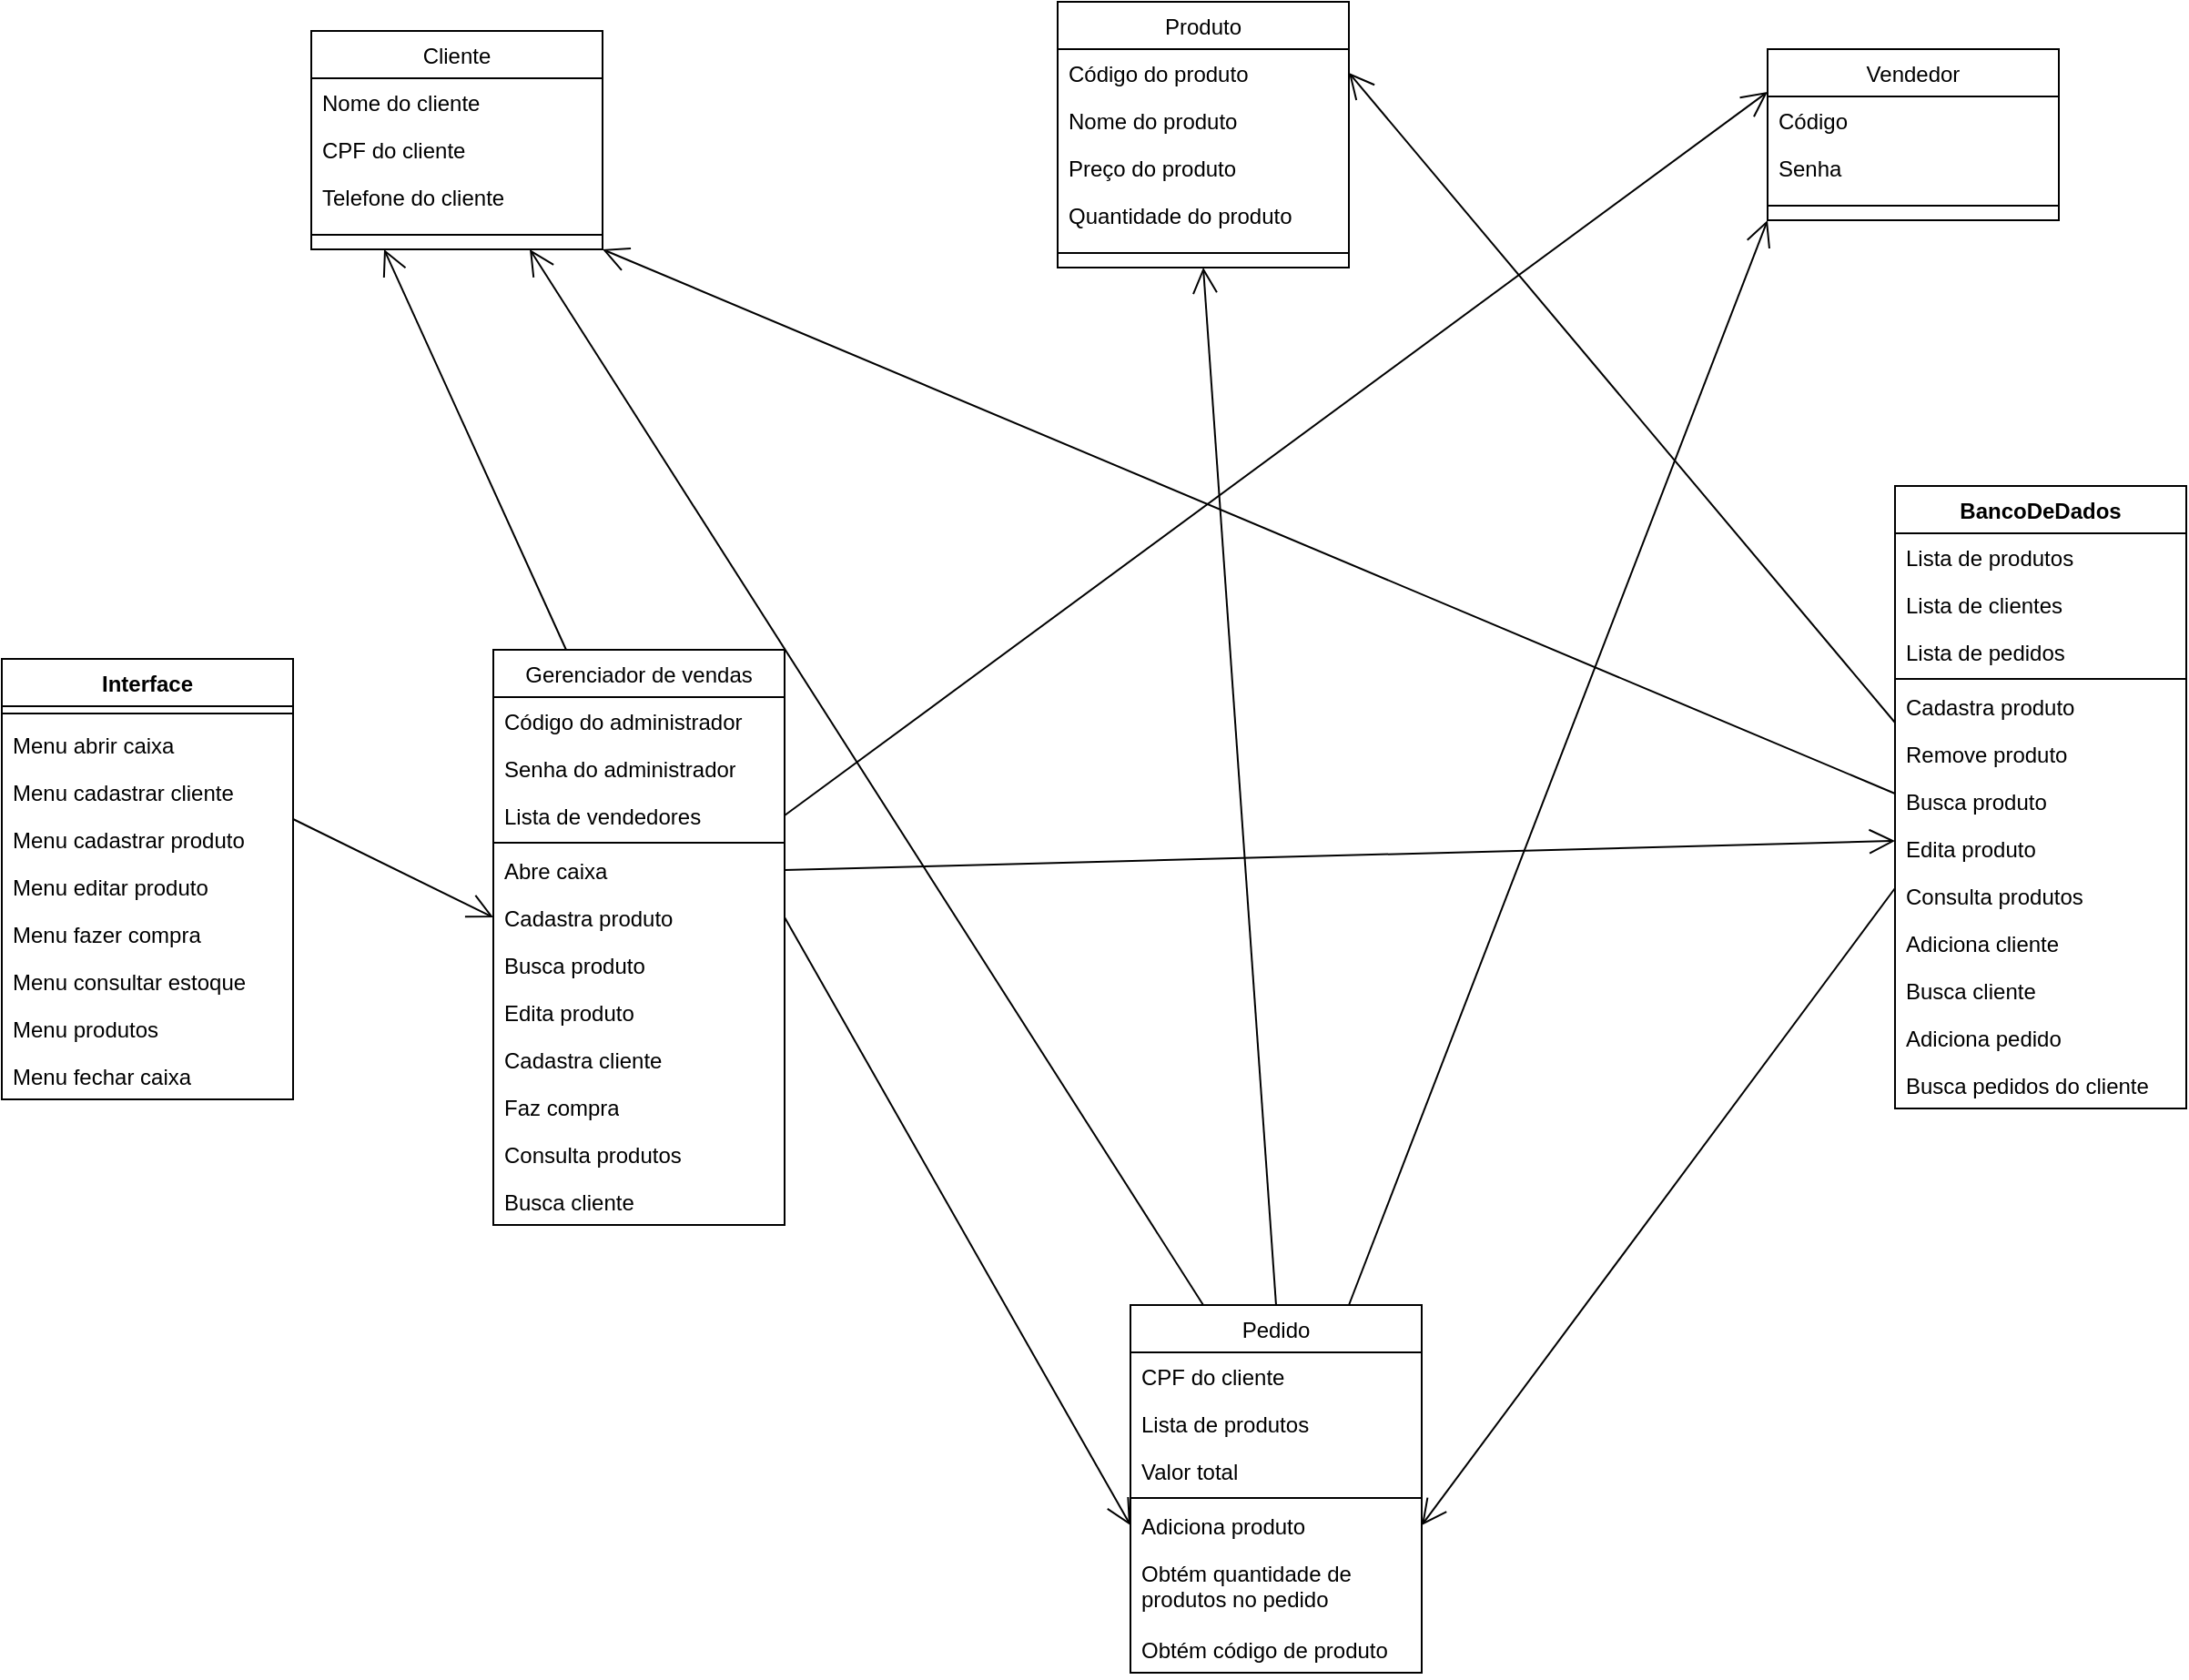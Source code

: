 <mxfile version="25.0.3">
  <diagram name="Página-1" id="IokENeqfcZ8Z3EMQ2jjL">
    <mxGraphModel dx="1120" dy="434" grid="1" gridSize="10" guides="1" tooltips="1" connect="1" arrows="1" fold="1" page="1" pageScale="1" pageWidth="827" pageHeight="1169" math="0" shadow="0">
      <root>
        <mxCell id="0" />
        <mxCell id="1" parent="0" />
        <mxCell id="1_fNYgQ6_xFXtblxYXV3-13" value="" style="endArrow=open;endFill=1;endSize=12;html=1;rounded=0;entryX=0;entryY=0.5;entryDx=0;entryDy=0;exitX=1;exitY=0.5;exitDx=0;exitDy=0;" parent="1" target="1_fNYgQ6_xFXtblxYXV3-60" edge="1">
          <mxGeometry width="160" relative="1" as="geometry">
            <mxPoint x="180" y="483" as="sourcePoint" />
            <mxPoint x="340" y="469.5" as="targetPoint" />
          </mxGeometry>
        </mxCell>
        <mxCell id="1_fNYgQ6_xFXtblxYXV3-25" value="&lt;span style=&quot;font-weight: normal;&quot;&gt;Produto&lt;/span&gt;" style="swimlane;fontStyle=1;align=center;verticalAlign=top;childLayout=stackLayout;horizontal=1;startSize=26;horizontalStack=0;resizeParent=1;resizeParentMax=0;resizeLast=0;collapsible=1;marginBottom=0;whiteSpace=wrap;html=1;" parent="1" vertex="1">
          <mxGeometry x="600" y="34" width="160" height="146" as="geometry" />
        </mxCell>
        <mxCell id="1_fNYgQ6_xFXtblxYXV3-26" value="Código do produto" style="text;strokeColor=none;fillColor=none;align=left;verticalAlign=top;spacingLeft=4;spacingRight=4;overflow=hidden;rotatable=0;points=[[0,0.5],[1,0.5]];portConstraint=eastwest;whiteSpace=wrap;html=1;" parent="1_fNYgQ6_xFXtblxYXV3-25" vertex="1">
          <mxGeometry y="26" width="160" height="26" as="geometry" />
        </mxCell>
        <mxCell id="1_fNYgQ6_xFXtblxYXV3-29" value="Nome do produto" style="text;strokeColor=none;fillColor=none;align=left;verticalAlign=top;spacingLeft=4;spacingRight=4;overflow=hidden;rotatable=0;points=[[0,0.5],[1,0.5]];portConstraint=eastwest;whiteSpace=wrap;html=1;" parent="1_fNYgQ6_xFXtblxYXV3-25" vertex="1">
          <mxGeometry y="52" width="160" height="26" as="geometry" />
        </mxCell>
        <mxCell id="1_fNYgQ6_xFXtblxYXV3-30" value="Preço do produto" style="text;strokeColor=none;fillColor=none;align=left;verticalAlign=top;spacingLeft=4;spacingRight=4;overflow=hidden;rotatable=0;points=[[0,0.5],[1,0.5]];portConstraint=eastwest;whiteSpace=wrap;html=1;" parent="1_fNYgQ6_xFXtblxYXV3-25" vertex="1">
          <mxGeometry y="78" width="160" height="26" as="geometry" />
        </mxCell>
        <mxCell id="1_fNYgQ6_xFXtblxYXV3-32" value="Quantidade do produto" style="text;strokeColor=none;fillColor=none;align=left;verticalAlign=top;spacingLeft=4;spacingRight=4;overflow=hidden;rotatable=0;points=[[0,0.5],[1,0.5]];portConstraint=eastwest;whiteSpace=wrap;html=1;" parent="1_fNYgQ6_xFXtblxYXV3-25" vertex="1">
          <mxGeometry y="104" width="160" height="26" as="geometry" />
        </mxCell>
        <mxCell id="1_fNYgQ6_xFXtblxYXV3-27" value="" style="line;strokeWidth=1;fillColor=none;align=left;verticalAlign=middle;spacingTop=-1;spacingLeft=3;spacingRight=3;rotatable=0;labelPosition=right;points=[];portConstraint=eastwest;strokeColor=inherit;" parent="1_fNYgQ6_xFXtblxYXV3-25" vertex="1">
          <mxGeometry y="130" width="160" height="16" as="geometry" />
        </mxCell>
        <mxCell id="1_fNYgQ6_xFXtblxYXV3-33" value="&lt;span style=&quot;font-weight: normal;&quot;&gt;Cliente&lt;/span&gt;" style="swimlane;fontStyle=1;align=center;verticalAlign=top;childLayout=stackLayout;horizontal=1;startSize=26;horizontalStack=0;resizeParent=1;resizeParentMax=0;resizeLast=0;collapsible=1;marginBottom=0;whiteSpace=wrap;html=1;" parent="1" vertex="1">
          <mxGeometry x="190" y="50" width="160" height="120" as="geometry" />
        </mxCell>
        <mxCell id="1_fNYgQ6_xFXtblxYXV3-35" value="Nome do cliente" style="text;strokeColor=none;fillColor=none;align=left;verticalAlign=top;spacingLeft=4;spacingRight=4;overflow=hidden;rotatable=0;points=[[0,0.5],[1,0.5]];portConstraint=eastwest;whiteSpace=wrap;html=1;" parent="1_fNYgQ6_xFXtblxYXV3-33" vertex="1">
          <mxGeometry y="26" width="160" height="26" as="geometry" />
        </mxCell>
        <mxCell id="fgs-zrySJ6WxYNqhqTav-1" value="CPF do cliente" style="text;strokeColor=none;fillColor=none;align=left;verticalAlign=top;spacingLeft=4;spacingRight=4;overflow=hidden;rotatable=0;points=[[0,0.5],[1,0.5]];portConstraint=eastwest;whiteSpace=wrap;html=1;" vertex="1" parent="1_fNYgQ6_xFXtblxYXV3-33">
          <mxGeometry y="52" width="160" height="26" as="geometry" />
        </mxCell>
        <mxCell id="1_fNYgQ6_xFXtblxYXV3-36" value="Telefone do cliente" style="text;strokeColor=none;fillColor=none;align=left;verticalAlign=top;spacingLeft=4;spacingRight=4;overflow=hidden;rotatable=0;points=[[0,0.5],[1,0.5]];portConstraint=eastwest;whiteSpace=wrap;html=1;" parent="1_fNYgQ6_xFXtblxYXV3-33" vertex="1">
          <mxGeometry y="78" width="160" height="26" as="geometry" />
        </mxCell>
        <mxCell id="1_fNYgQ6_xFXtblxYXV3-38" value="" style="line;strokeWidth=1;fillColor=none;align=left;verticalAlign=middle;spacingTop=-1;spacingLeft=3;spacingRight=3;rotatable=0;labelPosition=right;points=[];portConstraint=eastwest;strokeColor=inherit;" parent="1_fNYgQ6_xFXtblxYXV3-33" vertex="1">
          <mxGeometry y="104" width="160" height="16" as="geometry" />
        </mxCell>
        <mxCell id="1_fNYgQ6_xFXtblxYXV3-53" value="&lt;span style=&quot;font-weight: normal;&quot;&gt;Gerenciador de vendas&lt;/span&gt;" style="swimlane;fontStyle=1;align=center;verticalAlign=top;childLayout=stackLayout;horizontal=1;startSize=26;horizontalStack=0;resizeParent=1;resizeParentMax=0;resizeLast=0;collapsible=1;marginBottom=0;whiteSpace=wrap;html=1;" parent="1" vertex="1">
          <mxGeometry x="290" y="390" width="160" height="316" as="geometry" />
        </mxCell>
        <mxCell id="fgs-zrySJ6WxYNqhqTav-19" value="Código do administrador" style="text;strokeColor=none;fillColor=none;align=left;verticalAlign=top;spacingLeft=4;spacingRight=4;overflow=hidden;rotatable=0;points=[[0,0.5],[1,0.5]];portConstraint=eastwest;whiteSpace=wrap;html=1;" vertex="1" parent="1_fNYgQ6_xFXtblxYXV3-53">
          <mxGeometry y="26" width="160" height="26" as="geometry" />
        </mxCell>
        <mxCell id="fgs-zrySJ6WxYNqhqTav-20" value="Senha do administrador" style="text;strokeColor=none;fillColor=none;align=left;verticalAlign=top;spacingLeft=4;spacingRight=4;overflow=hidden;rotatable=0;points=[[0,0.5],[1,0.5]];portConstraint=eastwest;whiteSpace=wrap;html=1;" vertex="1" parent="1_fNYgQ6_xFXtblxYXV3-53">
          <mxGeometry y="52" width="160" height="26" as="geometry" />
        </mxCell>
        <mxCell id="1_fNYgQ6_xFXtblxYXV3-56" value="Lista de vendedores" style="text;strokeColor=none;fillColor=none;align=left;verticalAlign=top;spacingLeft=4;spacingRight=4;overflow=hidden;rotatable=0;points=[[0,0.5],[1,0.5]];portConstraint=eastwest;whiteSpace=wrap;html=1;" parent="1_fNYgQ6_xFXtblxYXV3-53" vertex="1">
          <mxGeometry y="78" width="160" height="26" as="geometry" />
        </mxCell>
        <mxCell id="1_fNYgQ6_xFXtblxYXV3-55" value="" style="line;strokeWidth=1;fillColor=none;align=left;verticalAlign=middle;spacingTop=-1;spacingLeft=3;spacingRight=3;rotatable=0;labelPosition=right;points=[];portConstraint=eastwest;strokeColor=inherit;" parent="1_fNYgQ6_xFXtblxYXV3-53" vertex="1">
          <mxGeometry y="104" width="160" height="4" as="geometry" />
        </mxCell>
        <mxCell id="1_fNYgQ6_xFXtblxYXV3-58" value="Abre caixa" style="text;strokeColor=none;fillColor=none;align=left;verticalAlign=top;spacingLeft=4;spacingRight=4;overflow=hidden;rotatable=0;points=[[0,0.5],[1,0.5]];portConstraint=eastwest;whiteSpace=wrap;html=1;" parent="1_fNYgQ6_xFXtblxYXV3-53" vertex="1">
          <mxGeometry y="108" width="160" height="26" as="geometry" />
        </mxCell>
        <mxCell id="1_fNYgQ6_xFXtblxYXV3-60" value="Cadastra produto" style="text;strokeColor=none;fillColor=none;align=left;verticalAlign=top;spacingLeft=4;spacingRight=4;overflow=hidden;rotatable=0;points=[[0,0.5],[1,0.5]];portConstraint=eastwest;whiteSpace=wrap;html=1;" parent="1_fNYgQ6_xFXtblxYXV3-53" vertex="1">
          <mxGeometry y="134" width="160" height="26" as="geometry" />
        </mxCell>
        <mxCell id="fgs-zrySJ6WxYNqhqTav-21" value="Busca produto" style="text;strokeColor=none;fillColor=none;align=left;verticalAlign=top;spacingLeft=4;spacingRight=4;overflow=hidden;rotatable=0;points=[[0,0.5],[1,0.5]];portConstraint=eastwest;whiteSpace=wrap;html=1;" vertex="1" parent="1_fNYgQ6_xFXtblxYXV3-53">
          <mxGeometry y="160" width="160" height="26" as="geometry" />
        </mxCell>
        <mxCell id="fgs-zrySJ6WxYNqhqTav-22" value="Edita produto" style="text;strokeColor=none;fillColor=none;align=left;verticalAlign=top;spacingLeft=4;spacingRight=4;overflow=hidden;rotatable=0;points=[[0,0.5],[1,0.5]];portConstraint=eastwest;whiteSpace=wrap;html=1;" vertex="1" parent="1_fNYgQ6_xFXtblxYXV3-53">
          <mxGeometry y="186" width="160" height="26" as="geometry" />
        </mxCell>
        <mxCell id="fgs-zrySJ6WxYNqhqTav-23" value="Cadastra cliente" style="text;strokeColor=none;fillColor=none;align=left;verticalAlign=top;spacingLeft=4;spacingRight=4;overflow=hidden;rotatable=0;points=[[0,0.5],[1,0.5]];portConstraint=eastwest;whiteSpace=wrap;html=1;" vertex="1" parent="1_fNYgQ6_xFXtblxYXV3-53">
          <mxGeometry y="212" width="160" height="26" as="geometry" />
        </mxCell>
        <mxCell id="1_fNYgQ6_xFXtblxYXV3-72" value="Faz compra" style="text;strokeColor=none;fillColor=none;align=left;verticalAlign=top;spacingLeft=4;spacingRight=4;overflow=hidden;rotatable=0;points=[[0,0.5],[1,0.5]];portConstraint=eastwest;whiteSpace=wrap;html=1;" parent="1_fNYgQ6_xFXtblxYXV3-53" vertex="1">
          <mxGeometry y="238" width="160" height="26" as="geometry" />
        </mxCell>
        <mxCell id="1_fNYgQ6_xFXtblxYXV3-45" value="Consulta produtos" style="text;strokeColor=none;fillColor=none;align=left;verticalAlign=top;spacingLeft=4;spacingRight=4;overflow=hidden;rotatable=0;points=[[0,0.5],[1,0.5]];portConstraint=eastwest;whiteSpace=wrap;html=1;" parent="1_fNYgQ6_xFXtblxYXV3-53" vertex="1">
          <mxGeometry y="264" width="160" height="26" as="geometry" />
        </mxCell>
        <mxCell id="1_fNYgQ6_xFXtblxYXV3-73" value="Busca cliente" style="text;strokeColor=none;fillColor=none;align=left;verticalAlign=top;spacingLeft=4;spacingRight=4;overflow=hidden;rotatable=0;points=[[0,0.5],[1,0.5]];portConstraint=eastwest;whiteSpace=wrap;html=1;" parent="1_fNYgQ6_xFXtblxYXV3-53" vertex="1">
          <mxGeometry y="290" width="160" height="26" as="geometry" />
        </mxCell>
        <mxCell id="1_fNYgQ6_xFXtblxYXV3-74" value="&lt;span style=&quot;font-weight: 400;&quot;&gt;Pedido&lt;/span&gt;" style="swimlane;fontStyle=1;align=center;verticalAlign=top;childLayout=stackLayout;horizontal=1;startSize=26;horizontalStack=0;resizeParent=1;resizeParentMax=0;resizeLast=0;collapsible=1;marginBottom=0;whiteSpace=wrap;html=1;" parent="1" vertex="1">
          <mxGeometry x="640" y="750" width="160" height="202" as="geometry" />
        </mxCell>
        <mxCell id="1_fNYgQ6_xFXtblxYXV3-75" value="CPF do cliente" style="text;strokeColor=none;fillColor=none;align=left;verticalAlign=top;spacingLeft=4;spacingRight=4;overflow=hidden;rotatable=0;points=[[0,0.5],[1,0.5]];portConstraint=eastwest;whiteSpace=wrap;html=1;" parent="1_fNYgQ6_xFXtblxYXV3-74" vertex="1">
          <mxGeometry y="26" width="160" height="26" as="geometry" />
        </mxCell>
        <mxCell id="1_fNYgQ6_xFXtblxYXV3-82" value="Lista de produtos" style="text;strokeColor=none;fillColor=none;align=left;verticalAlign=top;spacingLeft=4;spacingRight=4;overflow=hidden;rotatable=0;points=[[0,0.5],[1,0.5]];portConstraint=eastwest;whiteSpace=wrap;html=1;" parent="1_fNYgQ6_xFXtblxYXV3-74" vertex="1">
          <mxGeometry y="52" width="160" height="26" as="geometry" />
        </mxCell>
        <mxCell id="1_fNYgQ6_xFXtblxYXV3-85" value="Valor total" style="text;strokeColor=none;fillColor=none;align=left;verticalAlign=top;spacingLeft=4;spacingRight=4;overflow=hidden;rotatable=0;points=[[0,0.5],[1,0.5]];portConstraint=eastwest;whiteSpace=wrap;html=1;" parent="1_fNYgQ6_xFXtblxYXV3-74" vertex="1">
          <mxGeometry y="78" width="160" height="26" as="geometry" />
        </mxCell>
        <mxCell id="1_fNYgQ6_xFXtblxYXV3-76" value="" style="line;strokeWidth=1;fillColor=none;align=left;verticalAlign=middle;spacingTop=-1;spacingLeft=3;spacingRight=3;rotatable=0;labelPosition=right;points=[];portConstraint=eastwest;strokeColor=inherit;" parent="1_fNYgQ6_xFXtblxYXV3-74" vertex="1">
          <mxGeometry y="104" width="160" height="4" as="geometry" />
        </mxCell>
        <mxCell id="1_fNYgQ6_xFXtblxYXV3-79" value="Adiciona produto" style="text;strokeColor=none;fillColor=none;align=left;verticalAlign=top;spacingLeft=4;spacingRight=4;overflow=hidden;rotatable=0;points=[[0,0.5],[1,0.5]];portConstraint=eastwest;whiteSpace=wrap;html=1;" parent="1_fNYgQ6_xFXtblxYXV3-74" vertex="1">
          <mxGeometry y="108" width="160" height="26" as="geometry" />
        </mxCell>
        <mxCell id="1_fNYgQ6_xFXtblxYXV3-77" value="Obtém quantidade de produtos no pedido" style="text;strokeColor=none;fillColor=none;align=left;verticalAlign=top;spacingLeft=4;spacingRight=4;overflow=hidden;rotatable=0;points=[[0,0.5],[1,0.5]];portConstraint=eastwest;whiteSpace=wrap;html=1;" parent="1_fNYgQ6_xFXtblxYXV3-74" vertex="1">
          <mxGeometry y="134" width="160" height="42" as="geometry" />
        </mxCell>
        <mxCell id="1_fNYgQ6_xFXtblxYXV3-78" value="Obtém código de produto" style="text;strokeColor=none;fillColor=none;align=left;verticalAlign=top;spacingLeft=4;spacingRight=4;overflow=hidden;rotatable=0;points=[[0,0.5],[1,0.5]];portConstraint=eastwest;whiteSpace=wrap;html=1;" parent="1_fNYgQ6_xFXtblxYXV3-74" vertex="1">
          <mxGeometry y="176" width="160" height="26" as="geometry" />
        </mxCell>
        <mxCell id="1_fNYgQ6_xFXtblxYXV3-83" value="" style="endArrow=open;endFill=1;endSize=12;html=1;rounded=0;entryX=0;entryY=0.5;entryDx=0;entryDy=0;exitX=1;exitY=0.5;exitDx=0;exitDy=0;" parent="1" source="1_fNYgQ6_xFXtblxYXV3-60" target="1_fNYgQ6_xFXtblxYXV3-79" edge="1">
          <mxGeometry width="160" relative="1" as="geometry">
            <mxPoint x="180" y="370" as="sourcePoint" />
            <mxPoint x="340" y="370" as="targetPoint" />
          </mxGeometry>
        </mxCell>
        <mxCell id="1_fNYgQ6_xFXtblxYXV3-91" value="&lt;span style=&quot;font-weight: normal;&quot;&gt;Vendedor&lt;/span&gt;" style="swimlane;fontStyle=1;align=center;verticalAlign=top;childLayout=stackLayout;horizontal=1;startSize=26;horizontalStack=0;resizeParent=1;resizeParentMax=0;resizeLast=0;collapsible=1;marginBottom=0;whiteSpace=wrap;html=1;" parent="1" vertex="1">
          <mxGeometry x="990" y="60" width="160" height="94" as="geometry" />
        </mxCell>
        <mxCell id="1_fNYgQ6_xFXtblxYXV3-92" value="Código" style="text;strokeColor=none;fillColor=none;align=left;verticalAlign=top;spacingLeft=4;spacingRight=4;overflow=hidden;rotatable=0;points=[[0,0.5],[1,0.5]];portConstraint=eastwest;whiteSpace=wrap;html=1;" parent="1_fNYgQ6_xFXtblxYXV3-91" vertex="1">
          <mxGeometry y="26" width="160" height="26" as="geometry" />
        </mxCell>
        <mxCell id="1_fNYgQ6_xFXtblxYXV3-93" value="Senha" style="text;strokeColor=none;fillColor=none;align=left;verticalAlign=top;spacingLeft=4;spacingRight=4;overflow=hidden;rotatable=0;points=[[0,0.5],[1,0.5]];portConstraint=eastwest;whiteSpace=wrap;html=1;" parent="1_fNYgQ6_xFXtblxYXV3-91" vertex="1">
          <mxGeometry y="52" width="160" height="26" as="geometry" />
        </mxCell>
        <mxCell id="1_fNYgQ6_xFXtblxYXV3-94" value="" style="line;strokeWidth=1;fillColor=none;align=left;verticalAlign=middle;spacingTop=-1;spacingLeft=3;spacingRight=3;rotatable=0;labelPosition=right;points=[];portConstraint=eastwest;strokeColor=inherit;" parent="1_fNYgQ6_xFXtblxYXV3-91" vertex="1">
          <mxGeometry y="78" width="160" height="16" as="geometry" />
        </mxCell>
        <mxCell id="1_fNYgQ6_xFXtblxYXV3-96" value="" style="endArrow=open;endFill=1;endSize=12;html=1;rounded=0;entryX=1;entryY=0.5;entryDx=0;entryDy=0;exitX=0;exitY=0;exitDx=0;exitDy=0;" parent="1" target="1_fNYgQ6_xFXtblxYXV3-26" edge="1">
          <mxGeometry width="160" relative="1" as="geometry">
            <mxPoint x="1060" y="430" as="sourcePoint" />
            <mxPoint x="980" y="419" as="targetPoint" />
          </mxGeometry>
        </mxCell>
        <mxCell id="1_fNYgQ6_xFXtblxYXV3-97" value="" style="endArrow=open;endFill=1;endSize=12;html=1;rounded=0;exitX=0.5;exitY=0;exitDx=0;exitDy=0;entryX=0.5;entryY=1;entryDx=0;entryDy=0;" parent="1" source="1_fNYgQ6_xFXtblxYXV3-74" target="1_fNYgQ6_xFXtblxYXV3-25" edge="1">
          <mxGeometry width="160" relative="1" as="geometry">
            <mxPoint x="680" y="530" as="sourcePoint" />
            <mxPoint x="700" y="250" as="targetPoint" />
          </mxGeometry>
        </mxCell>
        <mxCell id="1_fNYgQ6_xFXtblxYXV3-98" value="" style="endArrow=open;endFill=1;endSize=12;html=1;rounded=0;entryX=1;entryY=0.5;entryDx=0;entryDy=0;exitX=0;exitY=0.5;exitDx=0;exitDy=0;" parent="1" target="1_fNYgQ6_xFXtblxYXV3-79" edge="1">
          <mxGeometry width="160" relative="1" as="geometry">
            <mxPoint x="1060" y="521" as="sourcePoint" />
            <mxPoint x="760" y="730" as="targetPoint" />
          </mxGeometry>
        </mxCell>
        <mxCell id="1_fNYgQ6_xFXtblxYXV3-99" value="" style="endArrow=open;endFill=1;endSize=12;html=1;rounded=0;entryX=0.25;entryY=1;entryDx=0;entryDy=0;exitX=0.25;exitY=0;exitDx=0;exitDy=0;" parent="1" source="1_fNYgQ6_xFXtblxYXV3-53" target="1_fNYgQ6_xFXtblxYXV3-33" edge="1">
          <mxGeometry width="160" relative="1" as="geometry">
            <mxPoint x="380" y="360" as="sourcePoint" />
            <mxPoint x="680" y="513" as="targetPoint" />
          </mxGeometry>
        </mxCell>
        <mxCell id="1_fNYgQ6_xFXtblxYXV3-100" value="" style="endArrow=open;endFill=1;endSize=12;html=1;rounded=0;entryX=0.75;entryY=1;entryDx=0;entryDy=0;exitX=0.25;exitY=0;exitDx=0;exitDy=0;" parent="1" source="1_fNYgQ6_xFXtblxYXV3-74" target="1_fNYgQ6_xFXtblxYXV3-33" edge="1">
          <mxGeometry width="160" relative="1" as="geometry">
            <mxPoint x="510" y="340" as="sourcePoint" />
            <mxPoint x="740" y="649" as="targetPoint" />
          </mxGeometry>
        </mxCell>
        <mxCell id="1_fNYgQ6_xFXtblxYXV3-101" value="" style="endArrow=open;endFill=1;endSize=12;html=1;rounded=0;entryX=1;entryY=1;entryDx=0;entryDy=0;exitX=0;exitY=0.5;exitDx=0;exitDy=0;" parent="1" target="1_fNYgQ6_xFXtblxYXV3-33" edge="1">
          <mxGeometry width="160" relative="1" as="geometry">
            <mxPoint x="1060" y="469" as="sourcePoint" />
            <mxPoint x="700" y="453" as="targetPoint" />
          </mxGeometry>
        </mxCell>
        <mxCell id="1_fNYgQ6_xFXtblxYXV3-102" value="" style="endArrow=open;endFill=1;endSize=12;html=1;rounded=0;entryX=0;entryY=0.5;entryDx=0;entryDy=0;exitX=1;exitY=0.5;exitDx=0;exitDy=0;" parent="1" source="1_fNYgQ6_xFXtblxYXV3-58" edge="1">
          <mxGeometry width="160" relative="1" as="geometry">
            <mxPoint x="490" y="427" as="sourcePoint" />
            <mxPoint x="1060" y="495" as="targetPoint" />
          </mxGeometry>
        </mxCell>
        <mxCell id="1_fNYgQ6_xFXtblxYXV3-103" value="" style="endArrow=open;endFill=1;endSize=12;html=1;rounded=0;entryX=0;entryY=0.25;entryDx=0;entryDy=0;exitX=1;exitY=0.5;exitDx=0;exitDy=0;" parent="1" source="1_fNYgQ6_xFXtblxYXV3-56" target="1_fNYgQ6_xFXtblxYXV3-91" edge="1">
          <mxGeometry width="160" relative="1" as="geometry">
            <mxPoint x="470" y="390" as="sourcePoint" />
            <mxPoint x="750" y="414" as="targetPoint" />
          </mxGeometry>
        </mxCell>
        <mxCell id="1_fNYgQ6_xFXtblxYXV3-105" value="" style="endArrow=open;endFill=1;endSize=12;html=1;rounded=0;entryX=0;entryY=1;entryDx=0;entryDy=0;exitX=0.75;exitY=0;exitDx=0;exitDy=0;" parent="1" source="1_fNYgQ6_xFXtblxYXV3-74" target="1_fNYgQ6_xFXtblxYXV3-91" edge="1">
          <mxGeometry width="160" relative="1" as="geometry">
            <mxPoint x="1040" y="376" as="sourcePoint" />
            <mxPoint x="1010" y="244" as="targetPoint" />
          </mxGeometry>
        </mxCell>
        <mxCell id="eigLV38i5SHjXjXPlfT3-5" value="Interface" style="swimlane;fontStyle=1;align=center;verticalAlign=top;childLayout=stackLayout;horizontal=1;startSize=26;horizontalStack=0;resizeParent=1;resizeParentMax=0;resizeLast=0;collapsible=1;marginBottom=0;whiteSpace=wrap;html=1;" parent="1" vertex="1">
          <mxGeometry x="20" y="395" width="160" height="242" as="geometry" />
        </mxCell>
        <mxCell id="eigLV38i5SHjXjXPlfT3-7" value="" style="line;strokeWidth=1;fillColor=none;align=left;verticalAlign=middle;spacingTop=-1;spacingLeft=3;spacingRight=3;rotatable=0;labelPosition=right;points=[];portConstraint=eastwest;strokeColor=inherit;" parent="eigLV38i5SHjXjXPlfT3-5" vertex="1">
          <mxGeometry y="26" width="160" height="8" as="geometry" />
        </mxCell>
        <mxCell id="eigLV38i5SHjXjXPlfT3-15" value="Menu abrir caixa" style="text;strokeColor=none;fillColor=none;align=left;verticalAlign=top;spacingLeft=4;spacingRight=4;overflow=hidden;rotatable=0;points=[[0,0.5],[1,0.5]];portConstraint=eastwest;whiteSpace=wrap;html=1;" parent="eigLV38i5SHjXjXPlfT3-5" vertex="1">
          <mxGeometry y="34" width="160" height="26" as="geometry" />
        </mxCell>
        <mxCell id="eigLV38i5SHjXjXPlfT3-16" value="Menu cadastrar cliente" style="text;strokeColor=none;fillColor=none;align=left;verticalAlign=top;spacingLeft=4;spacingRight=4;overflow=hidden;rotatable=0;points=[[0,0.5],[1,0.5]];portConstraint=eastwest;whiteSpace=wrap;html=1;" parent="eigLV38i5SHjXjXPlfT3-5" vertex="1">
          <mxGeometry y="60" width="160" height="26" as="geometry" />
        </mxCell>
        <mxCell id="fgs-zrySJ6WxYNqhqTav-17" value="&lt;div&gt;Menu cadastrar produto&lt;/div&gt;&lt;div&gt;&lt;br&gt;&lt;/div&gt;" style="text;strokeColor=none;fillColor=none;align=left;verticalAlign=top;spacingLeft=4;spacingRight=4;overflow=hidden;rotatable=0;points=[[0,0.5],[1,0.5]];portConstraint=eastwest;whiteSpace=wrap;html=1;" vertex="1" parent="eigLV38i5SHjXjXPlfT3-5">
          <mxGeometry y="86" width="160" height="26" as="geometry" />
        </mxCell>
        <mxCell id="fgs-zrySJ6WxYNqhqTav-18" value="&lt;div&gt;Menu editar produto&lt;/div&gt;&lt;div&gt;&lt;br&gt;&lt;/div&gt;" style="text;strokeColor=none;fillColor=none;align=left;verticalAlign=top;spacingLeft=4;spacingRight=4;overflow=hidden;rotatable=0;points=[[0,0.5],[1,0.5]];portConstraint=eastwest;whiteSpace=wrap;html=1;" vertex="1" parent="eigLV38i5SHjXjXPlfT3-5">
          <mxGeometry y="112" width="160" height="26" as="geometry" />
        </mxCell>
        <mxCell id="eigLV38i5SHjXjXPlfT3-19" value="Menu fazer compra&amp;nbsp;" style="text;strokeColor=none;fillColor=none;align=left;verticalAlign=top;spacingLeft=4;spacingRight=4;overflow=hidden;rotatable=0;points=[[0,0.5],[1,0.5]];portConstraint=eastwest;whiteSpace=wrap;html=1;" parent="eigLV38i5SHjXjXPlfT3-5" vertex="1">
          <mxGeometry y="138" width="160" height="26" as="geometry" />
        </mxCell>
        <mxCell id="eigLV38i5SHjXjXPlfT3-18" value="Menu consultar estoque" style="text;strokeColor=none;fillColor=none;align=left;verticalAlign=top;spacingLeft=4;spacingRight=4;overflow=hidden;rotatable=0;points=[[0,0.5],[1,0.5]];portConstraint=eastwest;whiteSpace=wrap;html=1;" parent="eigLV38i5SHjXjXPlfT3-5" vertex="1">
          <mxGeometry y="164" width="160" height="26" as="geometry" />
        </mxCell>
        <mxCell id="eigLV38i5SHjXjXPlfT3-17" value="Menu produtos" style="text;strokeColor=none;fillColor=none;align=left;verticalAlign=top;spacingLeft=4;spacingRight=4;overflow=hidden;rotatable=0;points=[[0,0.5],[1,0.5]];portConstraint=eastwest;whiteSpace=wrap;html=1;" parent="eigLV38i5SHjXjXPlfT3-5" vertex="1">
          <mxGeometry y="190" width="160" height="26" as="geometry" />
        </mxCell>
        <mxCell id="eigLV38i5SHjXjXPlfT3-20" value="Menu fechar caixa" style="text;strokeColor=none;fillColor=none;align=left;verticalAlign=top;spacingLeft=4;spacingRight=4;overflow=hidden;rotatable=0;points=[[0,0.5],[1,0.5]];portConstraint=eastwest;whiteSpace=wrap;html=1;" parent="eigLV38i5SHjXjXPlfT3-5" vertex="1">
          <mxGeometry y="216" width="160" height="26" as="geometry" />
        </mxCell>
        <mxCell id="fgs-zrySJ6WxYNqhqTav-2" value="BancoDeDados" style="swimlane;fontStyle=1;align=center;verticalAlign=top;childLayout=stackLayout;horizontal=1;startSize=26;horizontalStack=0;resizeParent=1;resizeParentMax=0;resizeLast=0;collapsible=1;marginBottom=0;whiteSpace=wrap;html=1;" vertex="1" parent="1">
          <mxGeometry x="1060" y="300" width="160" height="342" as="geometry" />
        </mxCell>
        <mxCell id="fgs-zrySJ6WxYNqhqTav-10" value="&lt;div&gt;Lista de produtos&lt;/div&gt;" style="text;strokeColor=none;fillColor=none;align=left;verticalAlign=top;spacingLeft=4;spacingRight=4;overflow=hidden;rotatable=0;points=[[0,0.5],[1,0.5]];portConstraint=eastwest;whiteSpace=wrap;html=1;" vertex="1" parent="fgs-zrySJ6WxYNqhqTav-2">
          <mxGeometry y="26" width="160" height="26" as="geometry" />
        </mxCell>
        <mxCell id="fgs-zrySJ6WxYNqhqTav-11" value="&lt;div&gt;Lista de clientes&lt;br&gt;&lt;/div&gt;" style="text;strokeColor=none;fillColor=none;align=left;verticalAlign=top;spacingLeft=4;spacingRight=4;overflow=hidden;rotatable=0;points=[[0,0.5],[1,0.5]];portConstraint=eastwest;whiteSpace=wrap;html=1;" vertex="1" parent="fgs-zrySJ6WxYNqhqTav-2">
          <mxGeometry y="52" width="160" height="26" as="geometry" />
        </mxCell>
        <mxCell id="fgs-zrySJ6WxYNqhqTav-3" value="&lt;div&gt;Lista de pedidos&lt;br&gt;&lt;/div&gt;" style="text;strokeColor=none;fillColor=none;align=left;verticalAlign=top;spacingLeft=4;spacingRight=4;overflow=hidden;rotatable=0;points=[[0,0.5],[1,0.5]];portConstraint=eastwest;whiteSpace=wrap;html=1;" vertex="1" parent="fgs-zrySJ6WxYNqhqTav-2">
          <mxGeometry y="78" width="160" height="26" as="geometry" />
        </mxCell>
        <mxCell id="fgs-zrySJ6WxYNqhqTav-4" value="" style="line;strokeWidth=1;fillColor=none;align=left;verticalAlign=middle;spacingTop=-1;spacingLeft=3;spacingRight=3;rotatable=0;labelPosition=right;points=[];portConstraint=eastwest;strokeColor=inherit;" vertex="1" parent="fgs-zrySJ6WxYNqhqTav-2">
          <mxGeometry y="104" width="160" height="4" as="geometry" />
        </mxCell>
        <mxCell id="fgs-zrySJ6WxYNqhqTav-5" value="Cadastra produto" style="text;strokeColor=none;fillColor=none;align=left;verticalAlign=top;spacingLeft=4;spacingRight=4;overflow=hidden;rotatable=0;points=[[0,0.5],[1,0.5]];portConstraint=eastwest;whiteSpace=wrap;html=1;" vertex="1" parent="fgs-zrySJ6WxYNqhqTav-2">
          <mxGeometry y="108" width="160" height="26" as="geometry" />
        </mxCell>
        <mxCell id="fgs-zrySJ6WxYNqhqTav-12" value="Remove produto" style="text;strokeColor=none;fillColor=none;align=left;verticalAlign=top;spacingLeft=4;spacingRight=4;overflow=hidden;rotatable=0;points=[[0,0.5],[1,0.5]];portConstraint=eastwest;whiteSpace=wrap;html=1;" vertex="1" parent="fgs-zrySJ6WxYNqhqTav-2">
          <mxGeometry y="134" width="160" height="26" as="geometry" />
        </mxCell>
        <mxCell id="fgs-zrySJ6WxYNqhqTav-13" value="Busca produto" style="text;strokeColor=none;fillColor=none;align=left;verticalAlign=top;spacingLeft=4;spacingRight=4;overflow=hidden;rotatable=0;points=[[0,0.5],[1,0.5]];portConstraint=eastwest;whiteSpace=wrap;html=1;" vertex="1" parent="fgs-zrySJ6WxYNqhqTav-2">
          <mxGeometry y="160" width="160" height="26" as="geometry" />
        </mxCell>
        <mxCell id="fgs-zrySJ6WxYNqhqTav-7" value="Edita produto" style="text;strokeColor=none;fillColor=none;align=left;verticalAlign=top;spacingLeft=4;spacingRight=4;overflow=hidden;rotatable=0;points=[[0,0.5],[1,0.5]];portConstraint=eastwest;whiteSpace=wrap;html=1;" vertex="1" parent="fgs-zrySJ6WxYNqhqTav-2">
          <mxGeometry y="186" width="160" height="26" as="geometry" />
        </mxCell>
        <mxCell id="fgs-zrySJ6WxYNqhqTav-6" value="&lt;div&gt;Consulta produtos&lt;/div&gt;&lt;div&gt;&lt;br&gt;&lt;/div&gt;" style="text;strokeColor=none;fillColor=none;align=left;verticalAlign=top;spacingLeft=4;spacingRight=4;overflow=hidden;rotatable=0;points=[[0,0.5],[1,0.5]];portConstraint=eastwest;whiteSpace=wrap;html=1;" vertex="1" parent="fgs-zrySJ6WxYNqhqTav-2">
          <mxGeometry y="212" width="160" height="26" as="geometry" />
        </mxCell>
        <mxCell id="fgs-zrySJ6WxYNqhqTav-8" value="Adiciona cliente" style="text;strokeColor=none;fillColor=none;align=left;verticalAlign=top;spacingLeft=4;spacingRight=4;overflow=hidden;rotatable=0;points=[[0,0.5],[1,0.5]];portConstraint=eastwest;whiteSpace=wrap;html=1;" vertex="1" parent="fgs-zrySJ6WxYNqhqTav-2">
          <mxGeometry y="238" width="160" height="26" as="geometry" />
        </mxCell>
        <mxCell id="fgs-zrySJ6WxYNqhqTav-9" value="Busca cliente" style="text;strokeColor=none;fillColor=none;align=left;verticalAlign=top;spacingLeft=4;spacingRight=4;overflow=hidden;rotatable=0;points=[[0,0.5],[1,0.5]];portConstraint=eastwest;whiteSpace=wrap;html=1;" vertex="1" parent="fgs-zrySJ6WxYNqhqTav-2">
          <mxGeometry y="264" width="160" height="26" as="geometry" />
        </mxCell>
        <mxCell id="fgs-zrySJ6WxYNqhqTav-15" value="&lt;div&gt;Adiciona pedido&lt;/div&gt;&lt;div&gt;&lt;br&gt;&lt;/div&gt;" style="text;strokeColor=none;fillColor=none;align=left;verticalAlign=top;spacingLeft=4;spacingRight=4;overflow=hidden;rotatable=0;points=[[0,0.5],[1,0.5]];portConstraint=eastwest;whiteSpace=wrap;html=1;" vertex="1" parent="fgs-zrySJ6WxYNqhqTav-2">
          <mxGeometry y="290" width="160" height="26" as="geometry" />
        </mxCell>
        <mxCell id="fgs-zrySJ6WxYNqhqTav-14" value="&lt;div&gt;Busca pedidos do cliente&lt;/div&gt;&lt;div&gt;&lt;br&gt;&lt;/div&gt;" style="text;strokeColor=none;fillColor=none;align=left;verticalAlign=top;spacingLeft=4;spacingRight=4;overflow=hidden;rotatable=0;points=[[0,0.5],[1,0.5]];portConstraint=eastwest;whiteSpace=wrap;html=1;" vertex="1" parent="fgs-zrySJ6WxYNqhqTav-2">
          <mxGeometry y="316" width="160" height="26" as="geometry" />
        </mxCell>
      </root>
    </mxGraphModel>
  </diagram>
</mxfile>
